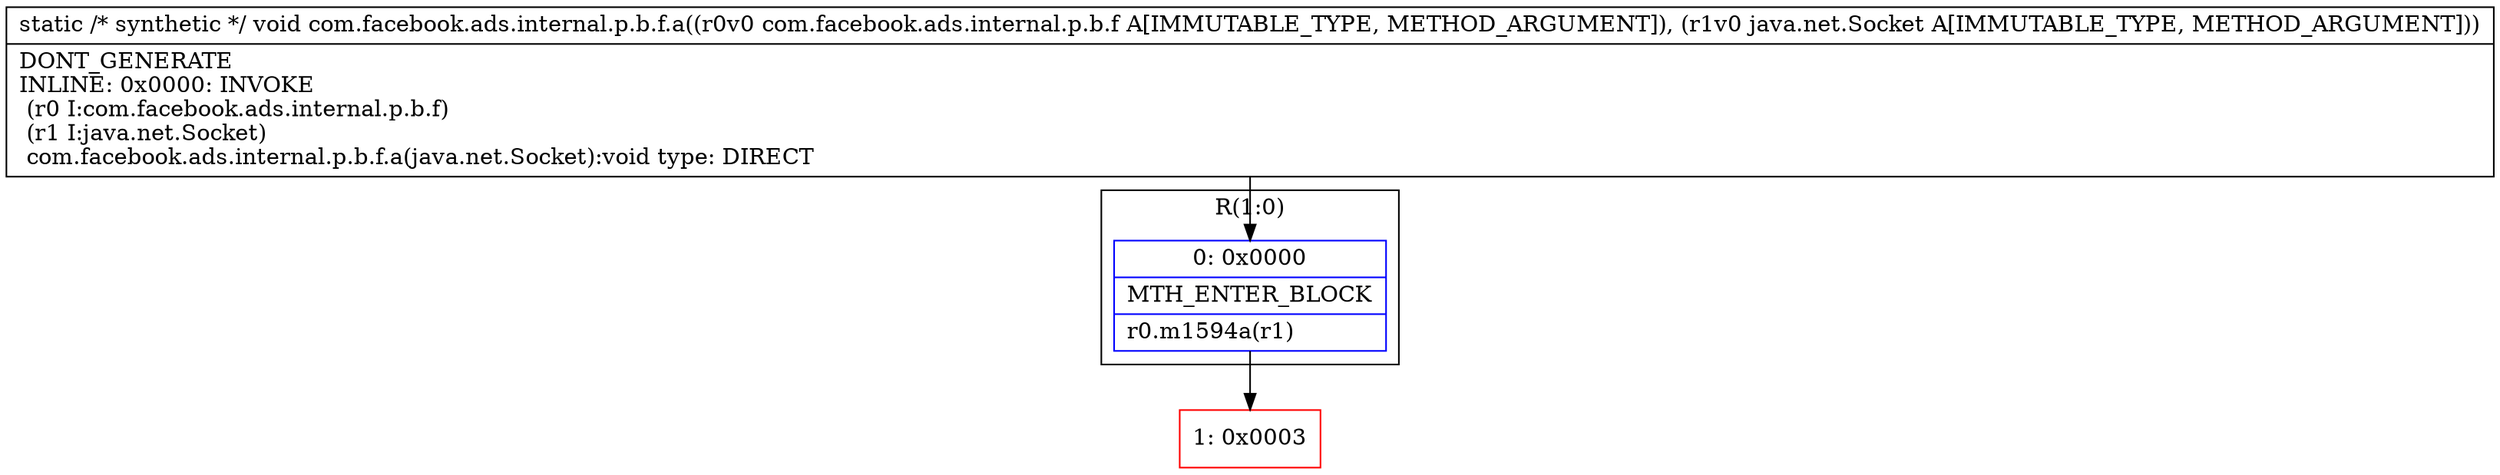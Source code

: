 digraph "CFG forcom.facebook.ads.internal.p.b.f.a(Lcom\/facebook\/ads\/internal\/p\/b\/f;Ljava\/net\/Socket;)V" {
subgraph cluster_Region_1793831184 {
label = "R(1:0)";
node [shape=record,color=blue];
Node_0 [shape=record,label="{0\:\ 0x0000|MTH_ENTER_BLOCK\l|r0.m1594a(r1)\l}"];
}
Node_1 [shape=record,color=red,label="{1\:\ 0x0003}"];
MethodNode[shape=record,label="{static \/* synthetic *\/ void com.facebook.ads.internal.p.b.f.a((r0v0 com.facebook.ads.internal.p.b.f A[IMMUTABLE_TYPE, METHOD_ARGUMENT]), (r1v0 java.net.Socket A[IMMUTABLE_TYPE, METHOD_ARGUMENT]))  | DONT_GENERATE\lINLINE: 0x0000: INVOKE  \l  (r0 I:com.facebook.ads.internal.p.b.f)\l  (r1 I:java.net.Socket)\l com.facebook.ads.internal.p.b.f.a(java.net.Socket):void type: DIRECT\l}"];
MethodNode -> Node_0;
Node_0 -> Node_1;
}

